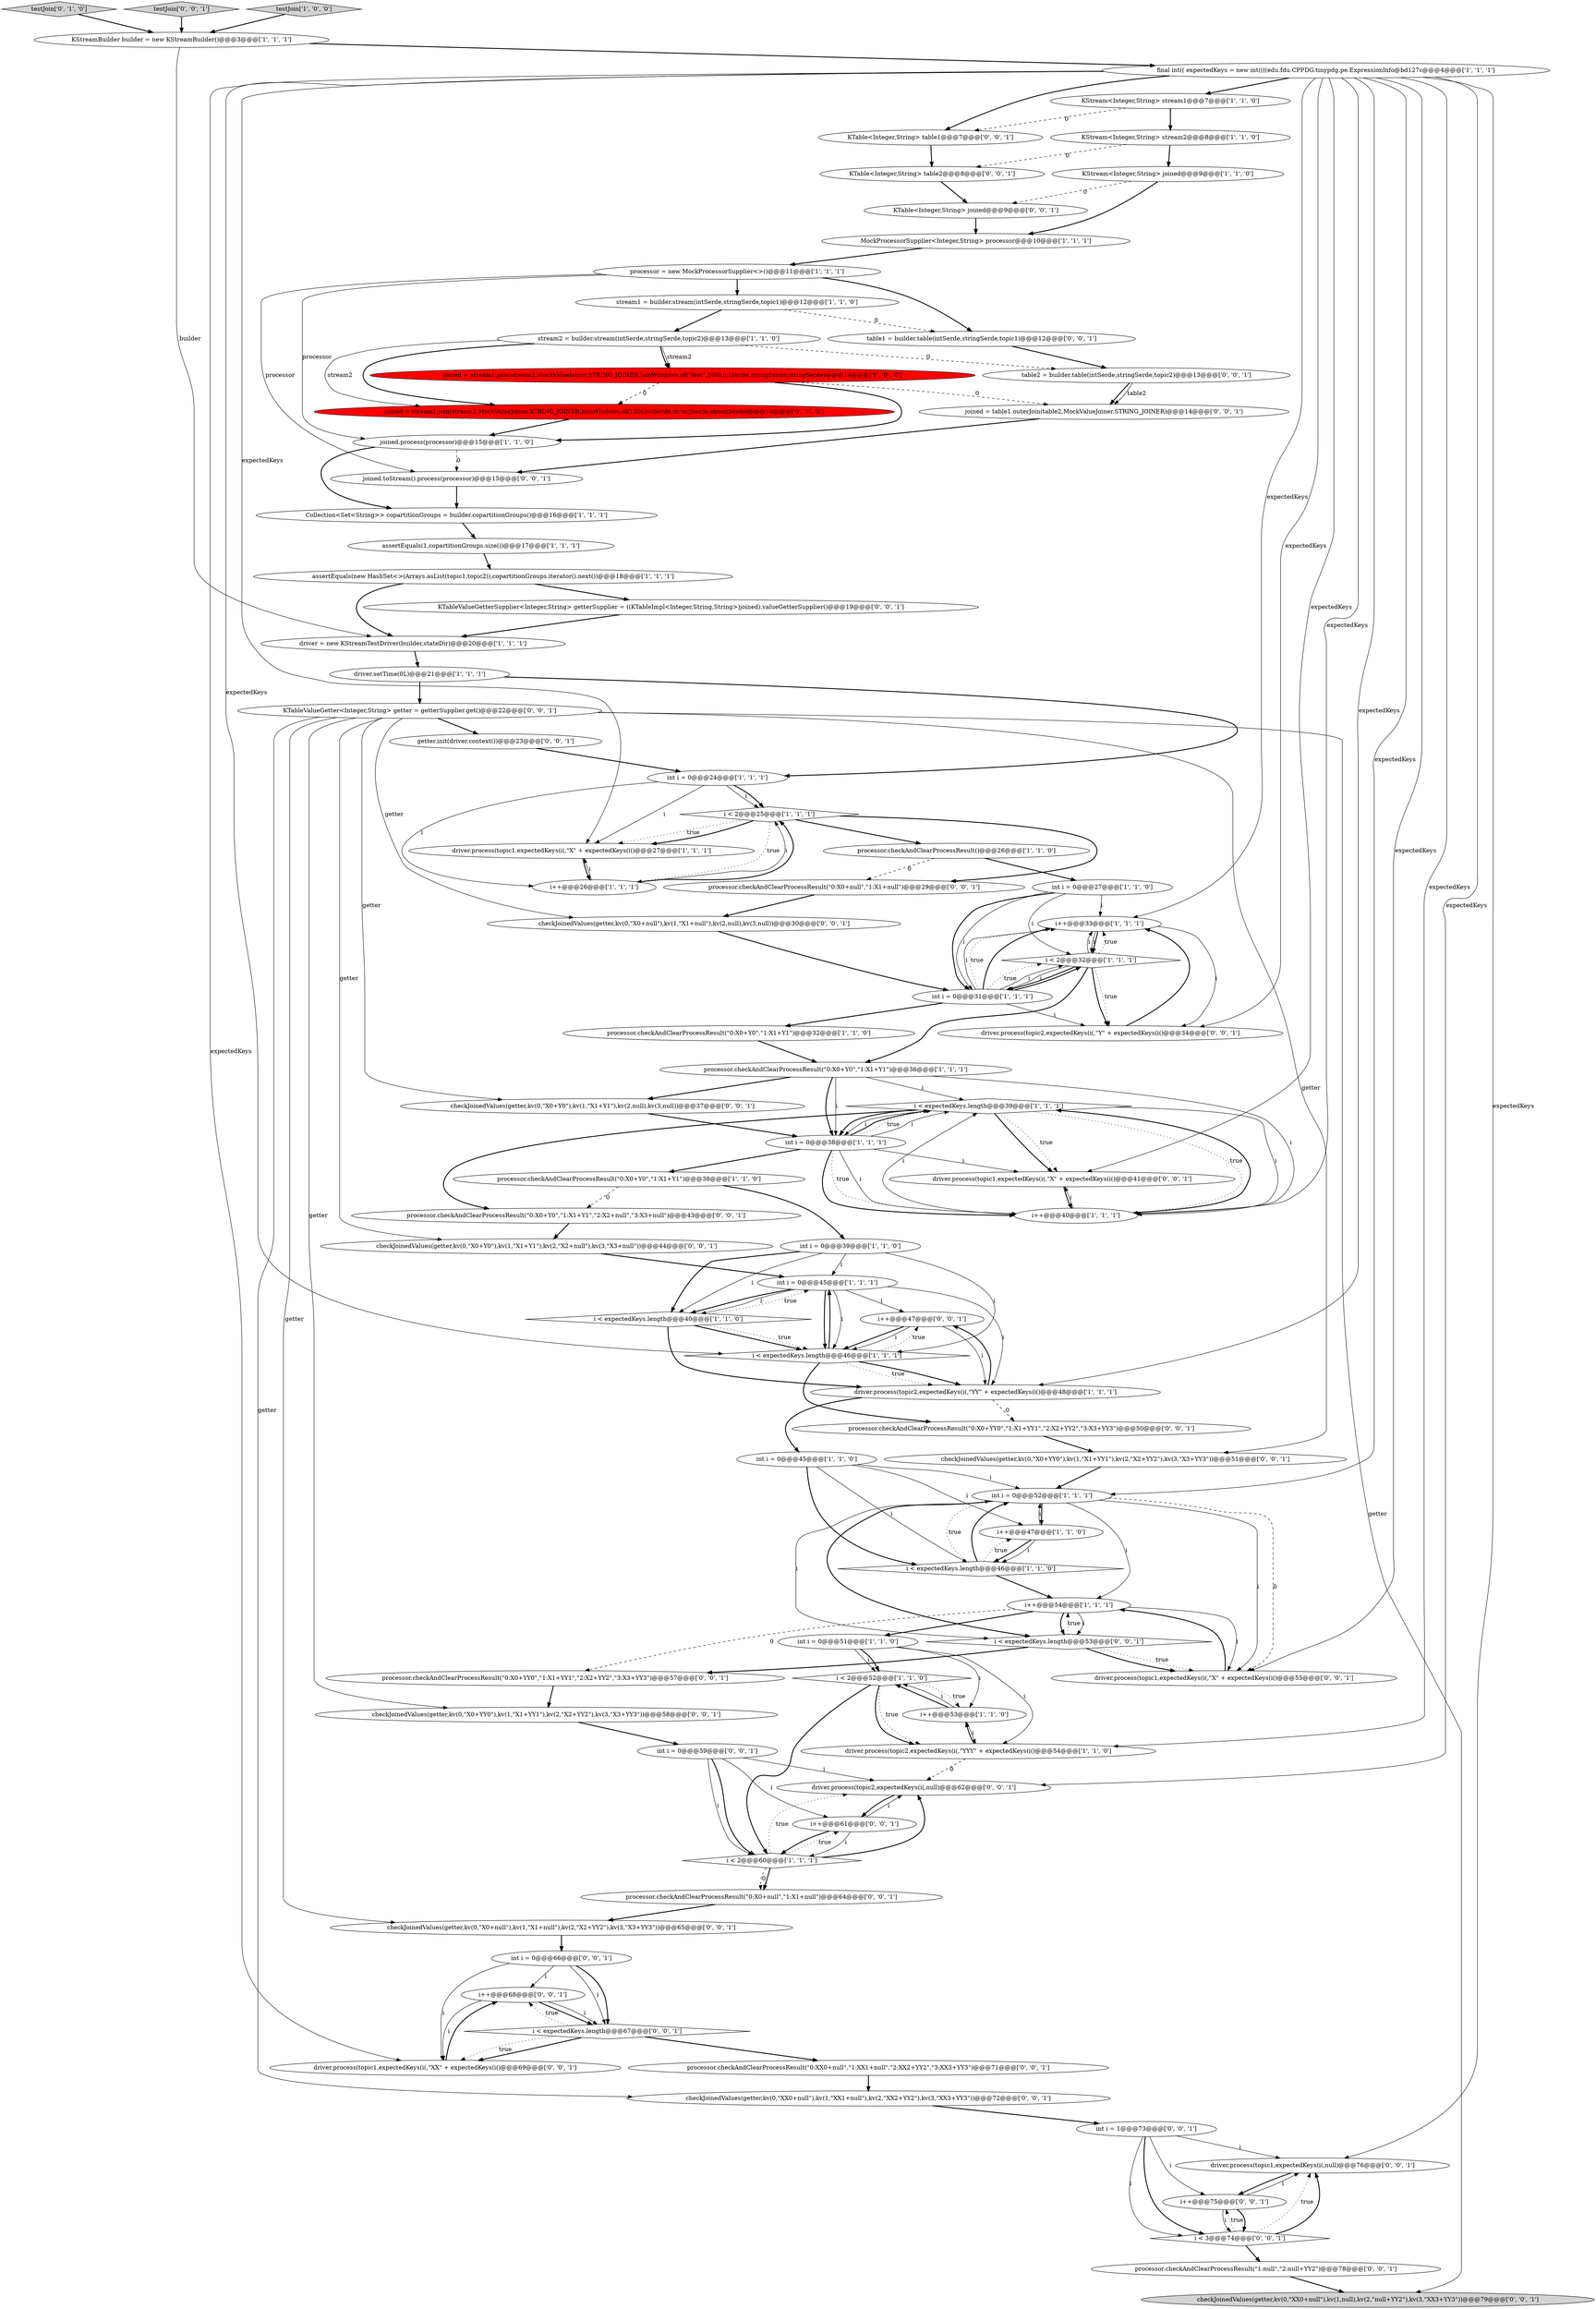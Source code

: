 digraph {
34 [style = filled, label = "i < 2@@@52@@@['1', '1', '0']", fillcolor = white, shape = diamond image = "AAA0AAABBB1BBB"];
45 [style = filled, label = "MockProcessorSupplier<Integer,String> processor@@@10@@@['1', '1', '1']", fillcolor = white, shape = ellipse image = "AAA0AAABBB1BBB"];
83 [style = filled, label = "checkJoinedValues(getter,kv(0,\"X0+null\"),kv(1,\"X1+null\"),kv(2,\"X2+YY2\"),kv(3,\"X3+YY3\"))@@@65@@@['0', '0', '1']", fillcolor = white, shape = ellipse image = "AAA0AAABBB3BBB"];
20 [style = filled, label = "final int(( expectedKeys = new int((((edu.fdu.CPPDG.tinypdg.pe.ExpressionInfo@bd127c@@@4@@@['1', '1', '1']", fillcolor = white, shape = ellipse image = "AAA0AAABBB1BBB"];
39 [style = filled, label = "KStreamBuilder builder = new KStreamBuilder()@@@3@@@['1', '1', '1']", fillcolor = white, shape = ellipse image = "AAA0AAABBB1BBB"];
46 [style = filled, label = "i < expectedKeys.length@@@46@@@['1', '1', '0']", fillcolor = white, shape = diamond image = "AAA0AAABBB1BBB"];
47 [style = filled, label = "testJoin['0', '1', '0']", fillcolor = lightgray, shape = diamond image = "AAA0AAABBB2BBB"];
25 [style = filled, label = "Collection<Set<String>> copartitionGroups = builder.copartitionGroups()@@@16@@@['1', '1', '1']", fillcolor = white, shape = ellipse image = "AAA0AAABBB1BBB"];
84 [style = filled, label = "testJoin['0', '0', '1']", fillcolor = lightgray, shape = diamond image = "AAA0AAABBB3BBB"];
36 [style = filled, label = "i++@@@54@@@['1', '1', '1']", fillcolor = white, shape = ellipse image = "AAA0AAABBB1BBB"];
6 [style = filled, label = "i++@@@33@@@['1', '1', '1']", fillcolor = white, shape = ellipse image = "AAA0AAABBB1BBB"];
17 [style = filled, label = "stream2 = builder.stream(intSerde,stringSerde,topic2)@@@13@@@['1', '1', '0']", fillcolor = white, shape = ellipse image = "AAA0AAABBB1BBB"];
81 [style = filled, label = "driver.process(topic1,expectedKeys(i(,null)@@@76@@@['0', '0', '1']", fillcolor = white, shape = ellipse image = "AAA0AAABBB3BBB"];
4 [style = filled, label = "driver = new KStreamTestDriver(builder,stateDir)@@@20@@@['1', '1', '1']", fillcolor = white, shape = ellipse image = "AAA0AAABBB1BBB"];
72 [style = filled, label = "int i = 0@@@59@@@['0', '0', '1']", fillcolor = white, shape = ellipse image = "AAA0AAABBB3BBB"];
18 [style = filled, label = "i < expectedKeys.length@@@39@@@['1', '1', '1']", fillcolor = white, shape = diamond image = "AAA0AAABBB1BBB"];
59 [style = filled, label = "driver.process(topic1,expectedKeys(i(,\"X\" + expectedKeys(i()@@@41@@@['0', '0', '1']", fillcolor = white, shape = ellipse image = "AAA0AAABBB3BBB"];
56 [style = filled, label = "i++@@@68@@@['0', '0', '1']", fillcolor = white, shape = ellipse image = "AAA0AAABBB3BBB"];
77 [style = filled, label = "i < 3@@@74@@@['0', '0', '1']", fillcolor = white, shape = diamond image = "AAA0AAABBB3BBB"];
80 [style = filled, label = "driver.process(topic2,expectedKeys(i(,\"Y\" + expectedKeys(i()@@@34@@@['0', '0', '1']", fillcolor = white, shape = ellipse image = "AAA0AAABBB3BBB"];
52 [style = filled, label = "checkJoinedValues(getter,kv(0,\"X0+YY0\"),kv(1,\"X1+YY1\"),kv(2,\"X2+YY2\"),kv(3,\"X3+YY3\"))@@@51@@@['0', '0', '1']", fillcolor = white, shape = ellipse image = "AAA0AAABBB3BBB"];
5 [style = filled, label = "int i = 0@@@24@@@['1', '1', '1']", fillcolor = white, shape = ellipse image = "AAA0AAABBB1BBB"];
79 [style = filled, label = "joined.toStream().process(processor)@@@15@@@['0', '0', '1']", fillcolor = white, shape = ellipse image = "AAA0AAABBB3BBB"];
70 [style = filled, label = "driver.process(topic1,expectedKeys(i(,\"XX\" + expectedKeys(i()@@@69@@@['0', '0', '1']", fillcolor = white, shape = ellipse image = "AAA0AAABBB3BBB"];
87 [style = filled, label = "KTable<Integer,String> table2@@@8@@@['0', '0', '1']", fillcolor = white, shape = ellipse image = "AAA0AAABBB3BBB"];
32 [style = filled, label = "int i = 0@@@39@@@['1', '1', '0']", fillcolor = white, shape = ellipse image = "AAA0AAABBB1BBB"];
48 [style = filled, label = "joined = stream1.join(stream2,MockValueJoiner.STRING_JOINER,JoinWindows.of(100),intSerde,stringSerde,stringSerde)@@@14@@@['0', '1', '0']", fillcolor = red, shape = ellipse image = "AAA1AAABBB2BBB"];
54 [style = filled, label = "i < expectedKeys.length@@@67@@@['0', '0', '1']", fillcolor = white, shape = diamond image = "AAA0AAABBB3BBB"];
7 [style = filled, label = "i++@@@47@@@['1', '1', '0']", fillcolor = white, shape = ellipse image = "AAA0AAABBB1BBB"];
65 [style = filled, label = "processor.checkAndClearProcessResult(\"0:X0+YY0\",\"1:X1+YY1\",\"2:X2+YY2\",\"3:X3+YY3\")@@@50@@@['0', '0', '1']", fillcolor = white, shape = ellipse image = "AAA0AAABBB3BBB"];
75 [style = filled, label = "driver.process(topic2,expectedKeys(i(,null)@@@62@@@['0', '0', '1']", fillcolor = white, shape = ellipse image = "AAA0AAABBB3BBB"];
8 [style = filled, label = "i < 2@@@25@@@['1', '1', '1']", fillcolor = white, shape = diamond image = "AAA0AAABBB1BBB"];
3 [style = filled, label = "assertEquals(new HashSet<>(Arrays.asList(topic1,topic2)),copartitionGroups.iterator().next())@@@18@@@['1', '1', '1']", fillcolor = white, shape = ellipse image = "AAA0AAABBB1BBB"];
41 [style = filled, label = "i++@@@40@@@['1', '1', '1']", fillcolor = white, shape = ellipse image = "AAA0AAABBB1BBB"];
86 [style = filled, label = "checkJoinedValues(getter,kv(0,\"X0+null\"),kv(1,\"X1+null\"),kv(2,null),kv(3,null))@@@30@@@['0', '0', '1']", fillcolor = white, shape = ellipse image = "AAA0AAABBB3BBB"];
24 [style = filled, label = "KStream<Integer,String> stream1@@@7@@@['1', '1', '0']", fillcolor = white, shape = ellipse image = "AAA0AAABBB1BBB"];
16 [style = filled, label = "testJoin['1', '0', '0']", fillcolor = lightgray, shape = diamond image = "AAA0AAABBB1BBB"];
62 [style = filled, label = "i < expectedKeys.length@@@53@@@['0', '0', '1']", fillcolor = white, shape = diamond image = "AAA0AAABBB3BBB"];
68 [style = filled, label = "table1 = builder.table(intSerde,stringSerde,topic1)@@@12@@@['0', '0', '1']", fillcolor = white, shape = ellipse image = "AAA0AAABBB3BBB"];
69 [style = filled, label = "KTableValueGetterSupplier<Integer,String> getterSupplier = ((KTableImpl<Integer,String,String>)joined).valueGetterSupplier()@@@19@@@['0', '0', '1']", fillcolor = white, shape = ellipse image = "AAA0AAABBB3BBB"];
63 [style = filled, label = "processor.checkAndClearProcessResult(\"0:X0+null\",\"1:X1+null\")@@@29@@@['0', '0', '1']", fillcolor = white, shape = ellipse image = "AAA0AAABBB3BBB"];
27 [style = filled, label = "processor.checkAndClearProcessResult(\"0:X0+Y0\",\"1:X1+Y1\")@@@36@@@['1', '1', '1']", fillcolor = white, shape = ellipse image = "AAA0AAABBB1BBB"];
22 [style = filled, label = "int i = 0@@@27@@@['1', '1', '0']", fillcolor = white, shape = ellipse image = "AAA0AAABBB1BBB"];
78 [style = filled, label = "processor.checkAndClearProcessResult(\"0:X0+YY0\",\"1:X1+YY1\",\"2:X2+YY2\",\"3:X3+YY3\")@@@57@@@['0', '0', '1']", fillcolor = white, shape = ellipse image = "AAA0AAABBB3BBB"];
57 [style = filled, label = "int i = 1@@@73@@@['0', '0', '1']", fillcolor = white, shape = ellipse image = "AAA0AAABBB3BBB"];
66 [style = filled, label = "i++@@@75@@@['0', '0', '1']", fillcolor = white, shape = ellipse image = "AAA0AAABBB3BBB"];
67 [style = filled, label = "KTable<Integer,String> joined@@@9@@@['0', '0', '1']", fillcolor = white, shape = ellipse image = "AAA0AAABBB3BBB"];
50 [style = filled, label = "driver.process(topic1,expectedKeys(i(,\"X\" + expectedKeys(i()@@@55@@@['0', '0', '1']", fillcolor = white, shape = ellipse image = "AAA0AAABBB3BBB"];
82 [style = filled, label = "KTableValueGetter<Integer,String> getter = getterSupplier.get()@@@22@@@['0', '0', '1']", fillcolor = white, shape = ellipse image = "AAA0AAABBB3BBB"];
49 [style = filled, label = "table2 = builder.table(intSerde,stringSerde,topic2)@@@13@@@['0', '0', '1']", fillcolor = white, shape = ellipse image = "AAA0AAABBB3BBB"];
2 [style = filled, label = "processor.checkAndClearProcessResult(\"0:X0+Y0\",\"1:X1+Y1\")@@@38@@@['1', '1', '0']", fillcolor = white, shape = ellipse image = "AAA0AAABBB1BBB"];
64 [style = filled, label = "i++@@@47@@@['0', '0', '1']", fillcolor = white, shape = ellipse image = "AAA0AAABBB3BBB"];
60 [style = filled, label = "processor.checkAndClearProcessResult(\"0:XX0+null\",\"1:XX1+null\",\"2:XX2+YY2\",\"3:XX3+YY3\")@@@71@@@['0', '0', '1']", fillcolor = white, shape = ellipse image = "AAA0AAABBB3BBB"];
40 [style = filled, label = "joined.process(processor)@@@15@@@['1', '1', '0']", fillcolor = white, shape = ellipse image = "AAA0AAABBB1BBB"];
19 [style = filled, label = "driver.process(topic2,expectedKeys(i(,\"YY\" + expectedKeys(i()@@@48@@@['1', '1', '1']", fillcolor = white, shape = ellipse image = "AAA0AAABBB1BBB"];
12 [style = filled, label = "processor.checkAndClearProcessResult(\"0:X0+Y0\",\"1:X1+Y1\")@@@32@@@['1', '1', '0']", fillcolor = white, shape = ellipse image = "AAA0AAABBB1BBB"];
1 [style = filled, label = "int i = 0@@@51@@@['1', '1', '0']", fillcolor = white, shape = ellipse image = "AAA0AAABBB1BBB"];
35 [style = filled, label = "int i = 0@@@31@@@['1', '1', '1']", fillcolor = white, shape = ellipse image = "AAA0AAABBB1BBB"];
15 [style = filled, label = "driver.setTime(0L)@@@21@@@['1', '1', '1']", fillcolor = white, shape = ellipse image = "AAA0AAABBB1BBB"];
28 [style = filled, label = "int i = 0@@@52@@@['1', '1', '1']", fillcolor = white, shape = ellipse image = "AAA0AAABBB1BBB"];
10 [style = filled, label = "stream1 = builder.stream(intSerde,stringSerde,topic1)@@@12@@@['1', '1', '0']", fillcolor = white, shape = ellipse image = "AAA0AAABBB1BBB"];
61 [style = filled, label = "checkJoinedValues(getter,kv(0,\"XX0+null\"),kv(1,null),kv(2,\"null+YY2\"),kv(3,\"XX3+YY3\"))@@@79@@@['0', '0', '1']", fillcolor = lightgray, shape = ellipse image = "AAA0AAABBB3BBB"];
33 [style = filled, label = "KStream<Integer,String> joined@@@9@@@['1', '1', '0']", fillcolor = white, shape = ellipse image = "AAA0AAABBB1BBB"];
73 [style = filled, label = "joined = table1.outerJoin(table2,MockValueJoiner.STRING_JOINER)@@@14@@@['0', '0', '1']", fillcolor = white, shape = ellipse image = "AAA0AAABBB3BBB"];
29 [style = filled, label = "i++@@@53@@@['1', '1', '0']", fillcolor = white, shape = ellipse image = "AAA0AAABBB1BBB"];
55 [style = filled, label = "processor.checkAndClearProcessResult(\"1:null\",\"2:null+YY2\")@@@78@@@['0', '0', '1']", fillcolor = white, shape = ellipse image = "AAA0AAABBB3BBB"];
85 [style = filled, label = "processor.checkAndClearProcessResult(\"0:X0+null\",\"1:X1+null\")@@@64@@@['0', '0', '1']", fillcolor = white, shape = ellipse image = "AAA0AAABBB3BBB"];
14 [style = filled, label = "driver.process(topic1,expectedKeys(i(,\"X\" + expectedKeys(i()@@@27@@@['1', '1', '1']", fillcolor = white, shape = ellipse image = "AAA0AAABBB1BBB"];
44 [style = filled, label = "int i = 0@@@38@@@['1', '1', '1']", fillcolor = white, shape = ellipse image = "AAA0AAABBB1BBB"];
21 [style = filled, label = "processor.checkAndClearProcessResult()@@@26@@@['1', '1', '0']", fillcolor = white, shape = ellipse image = "AAA0AAABBB1BBB"];
31 [style = filled, label = "joined = stream1.join(stream2,MockValueJoiner.STRING_JOINER,JoinWindows.of(\"test\",100),intSerde,stringSerde,stringSerde)@@@14@@@['1', '0', '0']", fillcolor = red, shape = ellipse image = "AAA1AAABBB1BBB"];
53 [style = filled, label = "i++@@@61@@@['0', '0', '1']", fillcolor = white, shape = ellipse image = "AAA0AAABBB3BBB"];
42 [style = filled, label = "int i = 0@@@45@@@['1', '1', '1']", fillcolor = white, shape = ellipse image = "AAA0AAABBB1BBB"];
89 [style = filled, label = "checkJoinedValues(getter,kv(0,\"X0+Y0\"),kv(1,\"X1+Y1\"),kv(2,null),kv(3,null))@@@37@@@['0', '0', '1']", fillcolor = white, shape = ellipse image = "AAA0AAABBB3BBB"];
90 [style = filled, label = "int i = 0@@@66@@@['0', '0', '1']", fillcolor = white, shape = ellipse image = "AAA0AAABBB3BBB"];
88 [style = filled, label = "checkJoinedValues(getter,kv(0,\"X0+YY0\"),kv(1,\"X1+YY1\"),kv(2,\"X2+YY2\"),kv(3,\"X3+YY3\"))@@@58@@@['0', '0', '1']", fillcolor = white, shape = ellipse image = "AAA0AAABBB3BBB"];
11 [style = filled, label = "driver.process(topic2,expectedKeys(i(,\"YYY\" + expectedKeys(i()@@@54@@@['1', '1', '0']", fillcolor = white, shape = ellipse image = "AAA0AAABBB1BBB"];
71 [style = filled, label = "getter.init(driver.context())@@@23@@@['0', '0', '1']", fillcolor = white, shape = ellipse image = "AAA0AAABBB3BBB"];
43 [style = filled, label = "KStream<Integer,String> stream2@@@8@@@['1', '1', '0']", fillcolor = white, shape = ellipse image = "AAA0AAABBB1BBB"];
38 [style = filled, label = "int i = 0@@@45@@@['1', '1', '0']", fillcolor = white, shape = ellipse image = "AAA0AAABBB1BBB"];
13 [style = filled, label = "i++@@@26@@@['1', '1', '1']", fillcolor = white, shape = ellipse image = "AAA0AAABBB1BBB"];
51 [style = filled, label = "KTable<Integer,String> table1@@@7@@@['0', '0', '1']", fillcolor = white, shape = ellipse image = "AAA0AAABBB3BBB"];
23 [style = filled, label = "i < expectedKeys.length@@@40@@@['1', '1', '0']", fillcolor = white, shape = diamond image = "AAA0AAABBB1BBB"];
58 [style = filled, label = "checkJoinedValues(getter,kv(0,\"XX0+null\"),kv(1,\"XX1+null\"),kv(2,\"XX2+YY2\"),kv(3,\"XX3+YY3\"))@@@72@@@['0', '0', '1']", fillcolor = white, shape = ellipse image = "AAA0AAABBB3BBB"];
26 [style = filled, label = "i < 2@@@32@@@['1', '1', '1']", fillcolor = white, shape = diamond image = "AAA0AAABBB1BBB"];
74 [style = filled, label = "processor.checkAndClearProcessResult(\"0:X0+Y0\",\"1:X1+Y1\",\"2:X2+null\",\"3:X3+null\")@@@43@@@['0', '0', '1']", fillcolor = white, shape = ellipse image = "AAA0AAABBB3BBB"];
0 [style = filled, label = "i < 2@@@60@@@['1', '1', '1']", fillcolor = white, shape = diamond image = "AAA0AAABBB1BBB"];
30 [style = filled, label = "i < expectedKeys.length@@@46@@@['1', '1', '1']", fillcolor = white, shape = diamond image = "AAA0AAABBB1BBB"];
76 [style = filled, label = "checkJoinedValues(getter,kv(0,\"X0+Y0\"),kv(1,\"X1+Y1\"),kv(2,\"X2+null\"),kv(3,\"X3+null\"))@@@44@@@['0', '0', '1']", fillcolor = white, shape = ellipse image = "AAA0AAABBB3BBB"];
37 [style = filled, label = "processor = new MockProcessorSupplier<>()@@@11@@@['1', '1', '1']", fillcolor = white, shape = ellipse image = "AAA0AAABBB1BBB"];
9 [style = filled, label = "assertEquals(1,copartitionGroups.size())@@@17@@@['1', '1', '1']", fillcolor = white, shape = ellipse image = "AAA0AAABBB1BBB"];
76->42 [style = bold, label=""];
42->23 [style = bold, label=""];
20->80 [style = solid, label="expectedKeys"];
64->19 [style = solid, label="i"];
72->0 [style = bold, label=""];
77->66 [style = dotted, label="true"];
20->30 [style = solid, label="expectedKeys"];
33->67 [style = dashed, label="0"];
32->23 [style = bold, label=""];
46->28 [style = dotted, label="true"];
63->86 [style = bold, label=""];
82->71 [style = bold, label=""];
20->28 [style = solid, label="expectedKeys"];
21->63 [style = dashed, label="0"];
53->75 [style = solid, label="i"];
31->73 [style = dashed, label="0"];
27->44 [style = bold, label=""];
8->63 [style = bold, label=""];
4->15 [style = bold, label=""];
69->4 [style = bold, label=""];
90->70 [style = solid, label="i"];
32->42 [style = solid, label="i"];
40->25 [style = bold, label=""];
11->29 [style = bold, label=""];
28->62 [style = bold, label=""];
35->26 [style = dotted, label="true"];
34->29 [style = dotted, label="true"];
68->49 [style = bold, label=""];
10->17 [style = bold, label=""];
0->75 [style = bold, label=""];
31->48 [style = dashed, label="0"];
24->43 [style = bold, label=""];
29->34 [style = bold, label=""];
18->41 [style = solid, label="i"];
28->50 [style = solid, label="i"];
3->4 [style = bold, label=""];
41->59 [style = solid, label="i"];
28->62 [style = solid, label="i"];
77->81 [style = dotted, label="true"];
56->54 [style = bold, label=""];
52->28 [style = bold, label=""];
29->11 [style = solid, label="i"];
30->65 [style = bold, label=""];
82->61 [style = solid, label="getter"];
44->41 [style = solid, label="i"];
72->75 [style = solid, label="i"];
18->44 [style = bold, label=""];
18->44 [style = solid, label="i"];
53->0 [style = solid, label="i"];
81->66 [style = bold, label=""];
0->75 [style = dotted, label="true"];
54->56 [style = dotted, label="true"];
82->86 [style = solid, label="getter"];
37->79 [style = solid, label="processor"];
84->39 [style = bold, label=""];
26->35 [style = bold, label=""];
2->74 [style = dashed, label="0"];
36->62 [style = solid, label="i"];
31->40 [style = bold, label=""];
33->45 [style = bold, label=""];
72->0 [style = solid, label="i"];
15->82 [style = bold, label=""];
44->18 [style = bold, label=""];
2->32 [style = bold, label=""];
90->56 [style = solid, label="i"];
10->68 [style = dashed, label="0"];
37->40 [style = solid, label="processor"];
27->89 [style = bold, label=""];
19->65 [style = dashed, label="0"];
83->90 [style = bold, label=""];
7->28 [style = solid, label="i"];
35->12 [style = bold, label=""];
90->54 [style = solid, label="i"];
44->2 [style = bold, label=""];
32->30 [style = solid, label="i"];
57->81 [style = solid, label="i"];
23->30 [style = bold, label=""];
42->23 [style = solid, label="i"];
38->28 [style = solid, label="i"];
6->26 [style = solid, label="i"];
7->46 [style = bold, label=""];
54->60 [style = bold, label=""];
35->6 [style = dotted, label="true"];
44->59 [style = solid, label="i"];
30->42 [style = bold, label=""];
0->85 [style = dashed, label="0"];
30->19 [style = dotted, label="true"];
24->51 [style = dashed, label="0"];
5->14 [style = solid, label="i"];
46->36 [style = bold, label=""];
73->79 [style = bold, label=""];
57->77 [style = solid, label="i"];
47->39 [style = bold, label=""];
23->42 [style = dotted, label="true"];
82->58 [style = solid, label="getter"];
34->0 [style = bold, label=""];
49->73 [style = bold, label=""];
36->62 [style = bold, label=""];
30->19 [style = bold, label=""];
26->27 [style = bold, label=""];
20->70 [style = solid, label="expectedKeys"];
17->48 [style = solid, label="stream2"];
20->81 [style = solid, label="expectedKeys"];
57->66 [style = solid, label="i"];
77->81 [style = bold, label=""];
46->7 [style = dotted, label="true"];
21->22 [style = bold, label=""];
8->14 [style = dotted, label="true"];
20->19 [style = solid, label="expectedKeys"];
44->41 [style = bold, label=""];
62->78 [style = bold, label=""];
44->18 [style = dotted, label="true"];
32->23 [style = solid, label="i"];
44->18 [style = solid, label="i"];
43->33 [style = bold, label=""];
18->41 [style = dotted, label="true"];
38->46 [style = bold, label=""];
16->39 [style = bold, label=""];
13->14 [style = solid, label="i"];
26->6 [style = dotted, label="true"];
20->11 [style = solid, label="expectedKeys"];
82->83 [style = solid, label="getter"];
88->72 [style = bold, label=""];
39->20 [style = bold, label=""];
66->77 [style = solid, label="i"];
19->38 [style = bold, label=""];
54->70 [style = bold, label=""];
67->45 [style = bold, label=""];
0->53 [style = dotted, label="true"];
56->54 [style = solid, label="i"];
5->8 [style = solid, label="i"];
27->41 [style = solid, label="i"];
20->6 [style = solid, label="expectedKeys"];
78->88 [style = bold, label=""];
1->29 [style = solid, label="i"];
6->26 [style = bold, label=""];
19->64 [style = bold, label=""];
46->28 [style = bold, label=""];
37->10 [style = bold, label=""];
26->80 [style = dotted, label="true"];
82->89 [style = solid, label="getter"];
62->36 [style = dotted, label="true"];
22->6 [style = solid, label="i"];
25->9 [style = bold, label=""];
34->11 [style = dotted, label="true"];
27->18 [style = solid, label="i"];
22->35 [style = solid, label="i"];
1->34 [style = solid, label="i"];
8->14 [style = bold, label=""];
58->57 [style = bold, label=""];
7->46 [style = solid, label="i"];
90->54 [style = bold, label=""];
62->50 [style = dotted, label="true"];
71->5 [style = bold, label=""];
40->79 [style = dashed, label="0"];
18->59 [style = bold, label=""];
5->13 [style = solid, label="i"];
79->25 [style = bold, label=""];
57->77 [style = bold, label=""];
55->61 [style = bold, label=""];
11->75 [style = dashed, label="0"];
54->70 [style = dotted, label="true"];
60->58 [style = bold, label=""];
36->50 [style = solid, label="i"];
1->34 [style = bold, label=""];
65->52 [style = bold, label=""];
20->41 [style = solid, label="expectedKeys"];
26->6 [style = solid, label="i"];
6->80 [style = solid, label="i"];
23->19 [style = bold, label=""];
26->35 [style = solid, label="i"];
38->7 [style = solid, label="i"];
87->67 [style = bold, label=""];
35->80 [style = solid, label="i"];
20->51 [style = bold, label=""];
38->46 [style = solid, label="i"];
1->11 [style = solid, label="i"];
3->69 [style = bold, label=""];
9->3 [style = bold, label=""];
89->44 [style = bold, label=""];
77->55 [style = bold, label=""];
29->34 [style = solid, label="i"];
42->64 [style = solid, label="i"];
20->14 [style = solid, label="expectedKeys"];
8->13 [style = dotted, label="true"];
64->30 [style = bold, label=""];
14->13 [style = bold, label=""];
70->56 [style = bold, label=""];
80->6 [style = bold, label=""];
20->59 [style = solid, label="expectedKeys"];
22->35 [style = bold, label=""];
18->74 [style = bold, label=""];
12->27 [style = bold, label=""];
41->18 [style = bold, label=""];
35->26 [style = bold, label=""];
85->83 [style = bold, label=""];
17->31 [style = solid, label="stream2"];
20->50 [style = solid, label="expectedKeys"];
53->0 [style = bold, label=""];
66->77 [style = bold, label=""];
66->81 [style = solid, label="i"];
5->8 [style = bold, label=""];
37->68 [style = bold, label=""];
82->76 [style = solid, label="getter"];
41->18 [style = solid, label="i"];
35->6 [style = bold, label=""];
43->87 [style = dashed, label="0"];
17->31 [style = bold, label=""];
26->80 [style = bold, label=""];
42->19 [style = solid, label="i"];
28->36 [style = solid, label="i"];
28->7 [style = bold, label=""];
49->73 [style = solid, label="table2"];
82->52 [style = solid, label="getter"];
23->30 [style = dotted, label="true"];
72->53 [style = solid, label="i"];
56->70 [style = solid, label="i"];
17->49 [style = dashed, label="0"];
36->1 [style = bold, label=""];
34->11 [style = bold, label=""];
48->40 [style = bold, label=""];
15->5 [style = bold, label=""];
35->26 [style = solid, label="i"];
22->26 [style = solid, label="i"];
35->6 [style = solid, label="i"];
30->64 [style = dotted, label="true"];
86->35 [style = bold, label=""];
13->8 [style = solid, label="i"];
42->30 [style = bold, label=""];
82->88 [style = solid, label="getter"];
64->30 [style = solid, label="i"];
50->36 [style = bold, label=""];
42->30 [style = solid, label="i"];
0->85 [style = bold, label=""];
17->48 [style = bold, label=""];
20->75 [style = solid, label="expectedKeys"];
8->21 [style = bold, label=""];
62->50 [style = bold, label=""];
27->44 [style = solid, label="i"];
36->78 [style = dashed, label="0"];
45->37 [style = bold, label=""];
39->4 [style = solid, label="builder"];
13->8 [style = bold, label=""];
18->59 [style = dotted, label="true"];
20->24 [style = bold, label=""];
75->53 [style = bold, label=""];
59->41 [style = bold, label=""];
51->87 [style = bold, label=""];
28->50 [style = dashed, label="0"];
44->41 [style = dotted, label="true"];
74->76 [style = bold, label=""];
}
